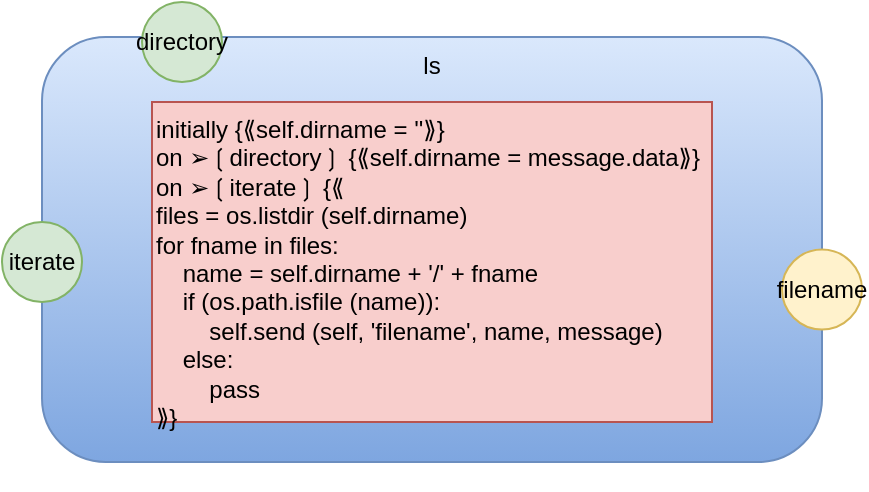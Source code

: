 <mxfile version="14.6.13" type="device"><diagram id="0XrGvogoctVbV3V23D5W" name="Page-1"><mxGraphModel dx="6" dy="770" grid="1" gridSize="10" guides="1" tooltips="1" connect="1" arrows="1" fold="1" page="1" pageScale="1" pageWidth="1100" pageHeight="850" math="0" shadow="0"><root><mxCell id="0"/><mxCell id="1" parent="0"/><mxCell id="yHWN_XODvyVebYNQqBD7-2" value="ls" style="rounded=1;whiteSpace=wrap;html=1;horizontal=1;verticalAlign=top;strokeColor=#6c8ebf;fillColor=#dae8fc;gradientColor=#7ea6e0;" parent="1" vertex="1"><mxGeometry x="1230" y="47.5" width="390" height="212.5" as="geometry"/></mxCell><mxCell id="yHWN_XODvyVebYNQqBD7-3" value="filename" style="ellipse;whiteSpace=wrap;html=1;aspect=fixed;fillColor=#fff2cc;strokeColor=#d6b656;" parent="1" vertex="1"><mxGeometry x="1600" y="153.75" width="40" height="40" as="geometry"/></mxCell><mxCell id="yHWN_XODvyVebYNQqBD7-4" value="iterate" style="ellipse;whiteSpace=wrap;html=1;aspect=fixed;fillColor=#d5e8d4;strokeColor=#82b366;" parent="1" vertex="1"><mxGeometry x="1210" y="140" width="40" height="40" as="geometry"/></mxCell><mxCell id="yHWN_XODvyVebYNQqBD7-5" value="directory" style="ellipse;whiteSpace=wrap;html=1;aspect=fixed;fillColor=#d5e8d4;strokeColor=#82b366;" parent="1" vertex="1"><mxGeometry x="1280" y="30" width="40" height="40" as="geometry"/></mxCell><mxCell id="yHWN_XODvyVebYNQqBD7-8" value="&lt;div&gt;&lt;div&gt;&lt;div&gt;initially {⟪self.dirname = ''⟫}&lt;/div&gt;&lt;div&gt;on ➢❲directory❳ {⟪self.dirname = message.data⟫}&lt;/div&gt;&lt;div&gt;on ➢❲iterate❳ {⟪&lt;/div&gt;&lt;div&gt;files = os.listdir (self.dirname)&lt;/div&gt;&lt;div&gt;for fname in files:&lt;/div&gt;&lt;div&gt;&amp;nbsp; &amp;nbsp; name = self.dirname + '/' + fname&lt;/div&gt;&lt;div&gt;&amp;nbsp; &amp;nbsp; if (os.path.isfile (name)):&lt;/div&gt;&lt;div&gt;&amp;nbsp; &amp;nbsp; &amp;nbsp; &amp;nbsp; self.send (self, 'filename', name, message)&lt;/div&gt;&lt;div&gt;&amp;nbsp; &amp;nbsp; else:&lt;/div&gt;&lt;div&gt;&amp;nbsp; &amp;nbsp; &amp;nbsp; &amp;nbsp; pass&lt;/div&gt;&lt;div&gt;⟫}&lt;/div&gt;&lt;div&gt;&amp;nbsp; &amp;nbsp; &amp;nbsp; &amp;nbsp;&amp;nbsp;&lt;/div&gt;&lt;/div&gt;&lt;/div&gt;&lt;div&gt;&lt;br&gt;&lt;/div&gt;" style="rounded=0;whiteSpace=wrap;html=1;align=left;verticalAlign=top;fillColor=#f8cecc;strokeColor=#b85450;" parent="1" vertex="1"><mxGeometry x="1285" y="80" width="280" height="160" as="geometry"/></mxCell></root></mxGraphModel></diagram></mxfile>